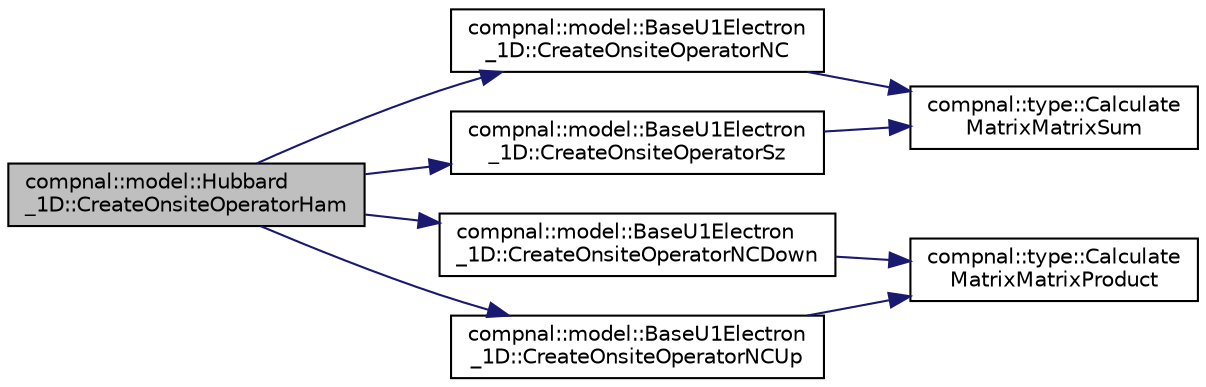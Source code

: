 digraph "compnal::model::Hubbard_1D::CreateOnsiteOperatorHam"
{
 // INTERACTIVE_SVG=YES
 // LATEX_PDF_SIZE
  edge [fontname="Helvetica",fontsize="10",labelfontname="Helvetica",labelfontsize="10"];
  node [fontname="Helvetica",fontsize="10",shape=record];
  rankdir="LR";
  Node1 [label="compnal::model::Hubbard\l_1D::CreateOnsiteOperatorHam",height=0.2,width=0.4,color="black", fillcolor="grey75", style="filled", fontcolor="black",tooltip="Create the onsite Hamiltonian."];
  Node1 -> Node2 [color="midnightblue",fontsize="10",style="solid",fontname="Helvetica"];
  Node2 [label="compnal::model::BaseU1Electron\l_1D::CreateOnsiteOperatorNC",height=0.2,width=0.4,color="black", fillcolor="white", style="filled",URL="$d8/dc0/classcompnal_1_1model_1_1_base_u1_electron__1_d.html#aec77c76276610fa623fe1127594bf8e7",tooltip="Generate the number operator for the electrons ."];
  Node2 -> Node3 [color="midnightblue",fontsize="10",style="solid",fontname="Helvetica"];
  Node3 [label="compnal::type::Calculate\lMatrixMatrixSum",height=0.2,width=0.4,color="black", fillcolor="white", style="filled",URL="$d4/df8/namespacecompnal_1_1type.html#aab183cd2077b21a5126d0927d9ac4756",tooltip=" "];
  Node1 -> Node4 [color="midnightblue",fontsize="10",style="solid",fontname="Helvetica"];
  Node4 [label="compnal::model::BaseU1Electron\l_1D::CreateOnsiteOperatorNCDown",height=0.2,width=0.4,color="black", fillcolor="white", style="filled",URL="$d8/dc0/classcompnal_1_1model_1_1_base_u1_electron__1_d.html#a9fd576d344dc72d5c7b9361a3cad51d9",tooltip="Generate the number operator for the electrons with the down spin ."];
  Node4 -> Node5 [color="midnightblue",fontsize="10",style="solid",fontname="Helvetica"];
  Node5 [label="compnal::type::Calculate\lMatrixMatrixProduct",height=0.2,width=0.4,color="black", fillcolor="white", style="filled",URL="$d4/df8/namespacecompnal_1_1type.html#ad4084b7468d3900b83b409da1b0d9254",tooltip=" "];
  Node1 -> Node6 [color="midnightblue",fontsize="10",style="solid",fontname="Helvetica"];
  Node6 [label="compnal::model::BaseU1Electron\l_1D::CreateOnsiteOperatorNCUp",height=0.2,width=0.4,color="black", fillcolor="white", style="filled",URL="$d8/dc0/classcompnal_1_1model_1_1_base_u1_electron__1_d.html#a3b8fcfdefbef8ade799801c8119e3f04",tooltip="Generate the number operator for the electrons with the up spin ."];
  Node6 -> Node5 [color="midnightblue",fontsize="10",style="solid",fontname="Helvetica"];
  Node1 -> Node7 [color="midnightblue",fontsize="10",style="solid",fontname="Helvetica"];
  Node7 [label="compnal::model::BaseU1Electron\l_1D::CreateOnsiteOperatorSz",height=0.2,width=0.4,color="black", fillcolor="white", style="filled",URL="$d8/dc0/classcompnal_1_1model_1_1_base_u1_electron__1_d.html#a5835026708b0d6a101027b0d84c3d3f9",tooltip="Generate the spin operator for the z-direction for the electrons ."];
  Node7 -> Node3 [color="midnightblue",fontsize="10",style="solid",fontname="Helvetica"];
}
